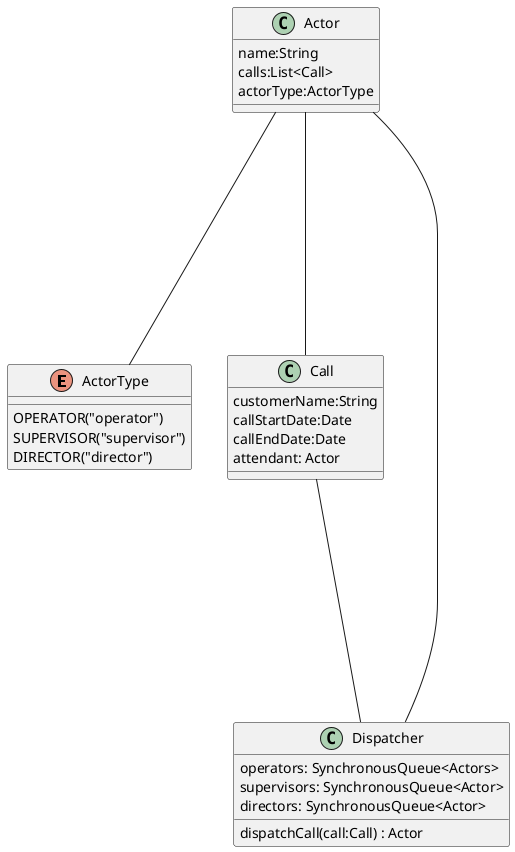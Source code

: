 @startuml

enum ActorType{
    OPERATOR("operator")
    SUPERVISOR("supervisor")
    DIRECTOR("director")
}

class Actor{
    name:String
    calls:List<Call>
    actorType:ActorType

}

class Call{
    customerName:String
    callStartDate:Date
    callEndDate:Date
    attendant: Actor
}

class Dispatcher{
    operators: SynchronousQueue<Actors>
    supervisors: SynchronousQueue<Actor>
    directors: SynchronousQueue<Actor>
}

Dispatcher : dispatchCall(call:Call) : Actor
Actor ----- Call
Actor ----- ActorType
Actor ----- Dispatcher
Call  ----- Dispatcher
@enduml